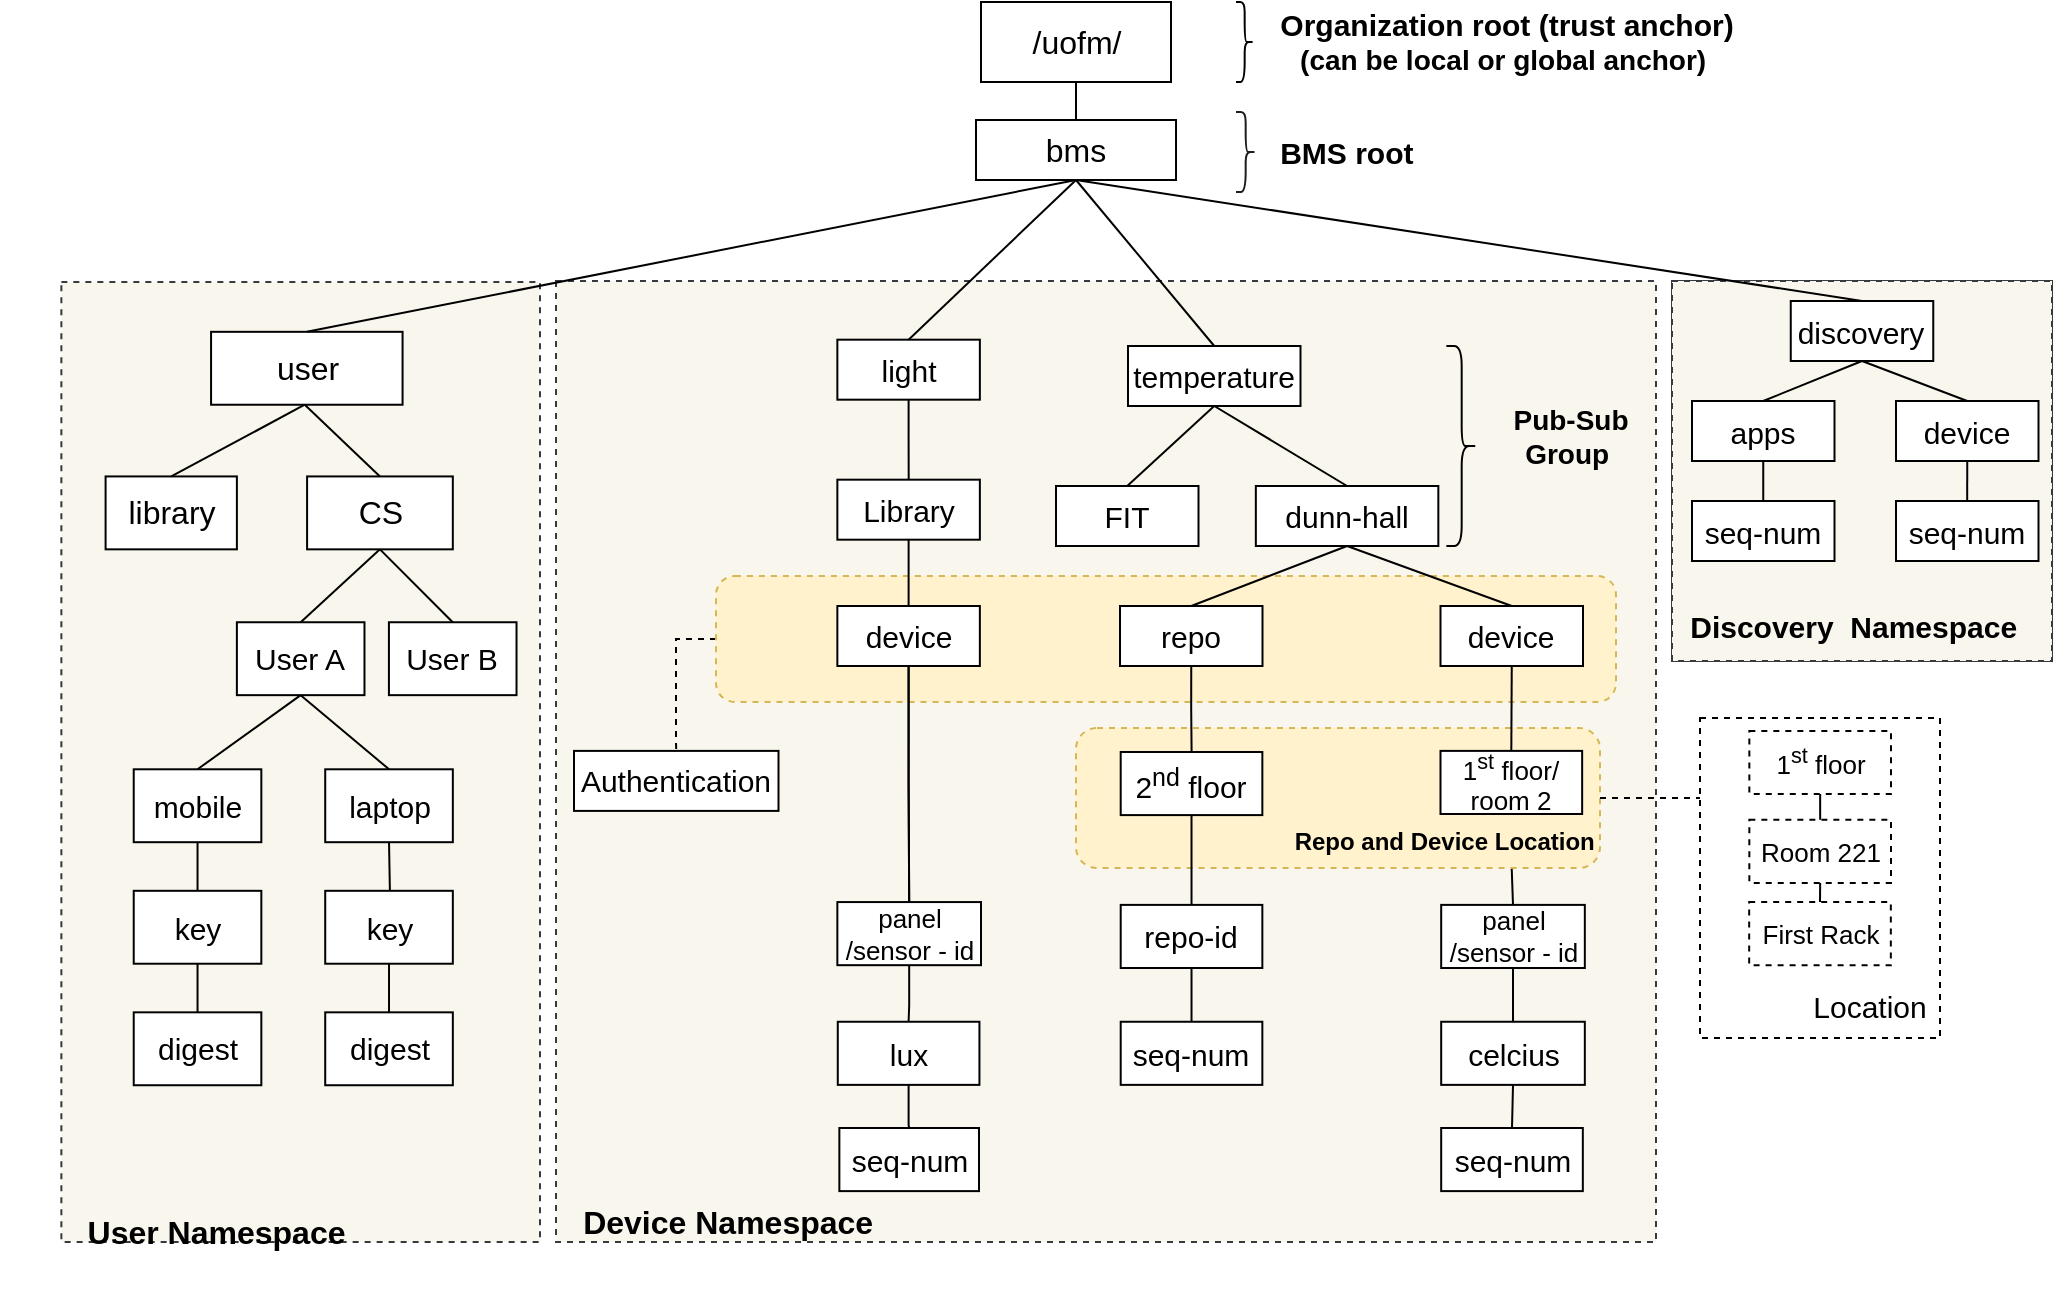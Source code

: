 <mxfile version="12.8.8" type="github">
  <diagram id="Jz34AsoVb9xMabwrAQ7U" name="Page-1">
    <mxGraphModel dx="1113" dy="631" grid="1" gridSize="10" guides="1" tooltips="1" connect="1" arrows="1" fold="1" page="1" pageScale="1" pageWidth="850" pageHeight="1100" math="0" shadow="0">
      <root>
        <mxCell id="0" />
        <mxCell id="1" parent="0" />
        <mxCell id="KLRAchx4_iJwyPS_-QJn-16" value="&lt;font style=&quot;font-size: 16px&quot;&gt;&lt;b&gt;&lt;br&gt;&lt;br&gt;&lt;br&gt;&lt;br&gt;&lt;br&gt;&lt;br&gt;&lt;br&gt;&lt;br&gt;&lt;br&gt;&lt;br&gt;&lt;br&gt;&lt;br&gt;&lt;br&gt;&lt;br&gt;&lt;br&gt;&lt;br&gt;&lt;br&gt;&lt;br&gt;&lt;br&gt;&lt;br&gt;&lt;br&gt;&lt;br&gt;&lt;br&gt;&lt;br&gt;&lt;font style=&quot;font-size: 16px&quot;&gt;&lt;br&gt;&amp;nbsp; Device Namespace&amp;nbsp; &amp;nbsp; &amp;nbsp; &amp;nbsp; &amp;nbsp; &amp;nbsp; &amp;nbsp; &amp;nbsp; &amp;nbsp; &amp;nbsp; &amp;nbsp; &amp;nbsp; &amp;nbsp; &amp;nbsp; &amp;nbsp; &amp;nbsp; &amp;nbsp; &amp;nbsp; &amp;nbsp; &amp;nbsp; &amp;nbsp; &amp;nbsp; &amp;nbsp; &amp;nbsp; &amp;nbsp; &amp;nbsp; &amp;nbsp; &amp;nbsp; &amp;nbsp; &amp;nbsp; &amp;nbsp; &amp;nbsp; &amp;nbsp; &amp;nbsp; &amp;nbsp; &amp;nbsp; &amp;nbsp; &amp;nbsp; &amp;nbsp; &amp;nbsp; &amp;nbsp; &amp;nbsp; &amp;nbsp; &amp;nbsp; &amp;nbsp;&lt;/font&gt;&lt;/b&gt;&lt;/font&gt;" style="rounded=0;whiteSpace=wrap;html=1;dashed=1;fillColor=#f9f7ed;strokeColor=#36393d;strokeWidth=1;" parent="1" vertex="1">
          <mxGeometry x="680" y="309.5" width="550" height="480.5" as="geometry" />
        </mxCell>
        <mxCell id="IwlkfNBn_TUB8UyTn2Xs-112" style="edgeStyle=orthogonalEdgeStyle;rounded=0;orthogonalLoop=1;jettySize=auto;html=1;exitX=0;exitY=0.5;exitDx=0;exitDy=0;entryX=0.5;entryY=0;entryDx=0;entryDy=0;dashed=1;endArrow=none;endFill=0;fontColor=none;" edge="1" parent="1" source="IwlkfNBn_TUB8UyTn2Xs-107" target="IwlkfNBn_TUB8UyTn2Xs-110">
          <mxGeometry relative="1" as="geometry" />
        </mxCell>
        <mxCell id="IwlkfNBn_TUB8UyTn2Xs-107" value="" style="rounded=1;whiteSpace=wrap;html=1;dashed=1;strokeWidth=1;fillColor=#fff2cc;strokeColor=#d6b656;" vertex="1" parent="1">
          <mxGeometry x="760" y="457" width="450" height="63" as="geometry" />
        </mxCell>
        <mxCell id="IwlkfNBn_TUB8UyTn2Xs-53" style="edgeStyle=orthogonalEdgeStyle;rounded=0;orthogonalLoop=1;jettySize=auto;html=1;exitX=0.5;exitY=1;exitDx=0;exitDy=0;entryX=0.5;entryY=0;entryDx=0;entryDy=0;endArrow=none;endFill=0;" edge="1" parent="1" source="IwlkfNBn_TUB8UyTn2Xs-26" target="IwlkfNBn_TUB8UyTn2Xs-47">
          <mxGeometry relative="1" as="geometry" />
        </mxCell>
        <mxCell id="IwlkfNBn_TUB8UyTn2Xs-84" style="edgeStyle=orthogonalEdgeStyle;rounded=0;orthogonalLoop=1;jettySize=auto;html=1;exitX=0.5;exitY=1;exitDx=0;exitDy=0;endArrow=none;endFill=0;fontColor=none;" edge="1" parent="1" source="IwlkfNBn_TUB8UyTn2Xs-76" target="IwlkfNBn_TUB8UyTn2Xs-77">
          <mxGeometry relative="1" as="geometry" />
        </mxCell>
        <mxCell id="IwlkfNBn_TUB8UyTn2Xs-81" style="edgeStyle=orthogonalEdgeStyle;rounded=0;orthogonalLoop=1;jettySize=auto;html=1;exitX=0.5;exitY=1;exitDx=0;exitDy=0;entryX=0.5;entryY=0;entryDx=0;entryDy=0;endArrow=none;endFill=0;fontColor=none;" edge="1" parent="1" source="IwlkfNBn_TUB8UyTn2Xs-76" target="IwlkfNBn_TUB8UyTn2Xs-77">
          <mxGeometry relative="1" as="geometry" />
        </mxCell>
        <mxCell id="IwlkfNBn_TUB8UyTn2Xs-57" value="&lt;br&gt;&lt;br&gt;&amp;nbsp; &amp;nbsp; &amp;nbsp; &amp;nbsp; &amp;nbsp; &amp;nbsp; &amp;nbsp; &amp;nbsp; &amp;nbsp; &amp;nbsp; &amp;nbsp; &amp;nbsp; &amp;nbsp; &amp;nbsp; &amp;nbsp; &amp;nbsp; &amp;nbsp; &amp;nbsp; &amp;nbsp; &amp;nbsp; &amp;nbsp; &amp;nbsp; &amp;nbsp; &amp;nbsp; &amp;nbsp; &amp;nbsp; &amp;nbsp; &amp;nbsp; &amp;nbsp; &amp;nbsp; &amp;nbsp; &amp;nbsp; &amp;nbsp; &amp;nbsp; &amp;nbsp; &amp;nbsp; &amp;nbsp; &amp;nbsp; &amp;nbsp; &lt;b&gt;&amp;nbsp; &amp;nbsp; &amp;nbsp; &amp;nbsp; &amp;nbsp; &amp;nbsp; &amp;nbsp; &amp;nbsp; &amp;nbsp; &amp;nbsp; &amp;nbsp; &amp;nbsp; &amp;nbsp; &amp;nbsp; &amp;nbsp; &amp;nbsp; Repo and Device Location&lt;/b&gt;" style="rounded=1;whiteSpace=wrap;html=1;fillColor=#fff2cc;strokeColor=#d6b656;dashed=1;comic=0;glass=0;shadow=0;" vertex="1" parent="1">
          <mxGeometry x="940" y="533" width="262" height="70" as="geometry" />
        </mxCell>
        <mxCell id="IwlkfNBn_TUB8UyTn2Xs-66" style="edgeStyle=orthogonalEdgeStyle;rounded=0;orthogonalLoop=1;jettySize=auto;html=1;exitX=1;exitY=0.5;exitDx=0;exitDy=0;entryX=0;entryY=0.25;entryDx=0;entryDy=0;endArrow=none;endFill=0;fontColor=none;dashed=1;" edge="1" parent="1" source="IwlkfNBn_TUB8UyTn2Xs-57" target="IwlkfNBn_TUB8UyTn2Xs-65">
          <mxGeometry relative="1" as="geometry" />
        </mxCell>
        <mxCell id="IwlkfNBn_TUB8UyTn2Xs-1" value="" style="group;rounded=1;" vertex="1" connectable="0" parent="1">
          <mxGeometry x="402" y="360" width="270" height="430" as="geometry" />
        </mxCell>
        <mxCell id="IwlkfNBn_TUB8UyTn2Xs-2" value="" style="group" vertex="1" connectable="0" parent="IwlkfNBn_TUB8UyTn2Xs-1">
          <mxGeometry x="30.682" y="-50" width="239.318" height="480" as="geometry" />
        </mxCell>
        <mxCell id="IwlkfNBn_TUB8UyTn2Xs-3" value="&lt;b&gt;&lt;br&gt;&lt;br&gt;&lt;br&gt;&lt;br&gt;&lt;br&gt;&lt;br&gt;&lt;br&gt;&lt;br&gt;&lt;br&gt;&lt;br&gt;&lt;br&gt;&lt;br&gt;&lt;br&gt;&lt;br&gt;&lt;br&gt;&lt;br&gt;&lt;br&gt;&lt;br&gt;&lt;br&gt;&lt;br&gt;&lt;br&gt;&lt;br&gt;&lt;br&gt;&lt;br&gt;&lt;br&gt;&lt;br&gt;&lt;br&gt;&lt;br&gt;&lt;br&gt;&lt;br&gt;&lt;br&gt;&lt;br&gt;&lt;br&gt;&lt;br&gt;&lt;font style=&quot;font-size: 16px&quot;&gt;&lt;font style=&quot;font-size: 16px&quot;&gt;&amp;nbsp; User Namespace&amp;nbsp; &lt;/font&gt;&lt;font style=&quot;font-size: 16px&quot;&gt;&amp;nbsp; &amp;nbsp; &amp;nbsp; &amp;nbsp; &amp;nbsp; &amp;nbsp; &amp;nbsp; &amp;nbsp; &amp;nbsp; &amp;nbsp; &amp;nbsp; &amp;nbsp; &amp;nbsp; &amp;nbsp; &amp;nbsp; &amp;nbsp; &lt;/font&gt;&lt;/font&gt;&lt;font style=&quot;font-size: 15px&quot;&gt;&amp;nbsp; &amp;nbsp; &amp;nbsp; &amp;nbsp;&lt;/font&gt;&lt;/b&gt;" style="rounded=0;whiteSpace=wrap;html=1;dashed=1;fillColor=#f9f7ed;strokeColor=#36393d;" vertex="1" parent="IwlkfNBn_TUB8UyTn2Xs-2">
          <mxGeometry width="239.318" height="480.0" as="geometry" />
        </mxCell>
        <mxCell id="IwlkfNBn_TUB8UyTn2Xs-4" value="&lt;font style=&quot;font-size: 16px&quot;&gt;CS&lt;/font&gt;" style="rounded=0;whiteSpace=wrap;html=1;" vertex="1" parent="IwlkfNBn_TUB8UyTn2Xs-2">
          <mxGeometry x="122.87" y="97.215" width="72.859" height="36.456" as="geometry" />
        </mxCell>
        <mxCell id="IwlkfNBn_TUB8UyTn2Xs-5" value="&lt;font style=&quot;font-size: 15px&quot;&gt;User A&lt;/font&gt;" style="rounded=0;whiteSpace=wrap;html=1;" vertex="1" parent="IwlkfNBn_TUB8UyTn2Xs-2">
          <mxGeometry x="87.76" y="170.127" width="63.798" height="36.456" as="geometry" />
        </mxCell>
        <mxCell id="IwlkfNBn_TUB8UyTn2Xs-6" value="&lt;font style=&quot;font-size: 15px&quot;&gt;User B&lt;/font&gt;" style="rounded=0;whiteSpace=wrap;html=1;" vertex="1" parent="IwlkfNBn_TUB8UyTn2Xs-2">
          <mxGeometry x="163.78" y="170.127" width="63.798" height="36.456" as="geometry" />
        </mxCell>
        <mxCell id="IwlkfNBn_TUB8UyTn2Xs-7" value="&lt;font style=&quot;font-size: 15px&quot;&gt;laptop&lt;/font&gt;" style="rounded=0;whiteSpace=wrap;html=1;" vertex="1" parent="IwlkfNBn_TUB8UyTn2Xs-2">
          <mxGeometry x="131.932" y="243.646" width="63.798" height="36.456" as="geometry" />
        </mxCell>
        <mxCell id="IwlkfNBn_TUB8UyTn2Xs-8" value="&lt;font style=&quot;font-size: 15px&quot;&gt;mobile&lt;/font&gt;" style="rounded=0;whiteSpace=wrap;html=1;" vertex="1" parent="IwlkfNBn_TUB8UyTn2Xs-2">
          <mxGeometry x="36.184" y="243.646" width="63.798" height="36.456" as="geometry" />
        </mxCell>
        <mxCell id="IwlkfNBn_TUB8UyTn2Xs-9" value="&lt;font style=&quot;font-size: 15px&quot;&gt;key&lt;/font&gt;" style="rounded=0;whiteSpace=wrap;html=1;" vertex="1" parent="IwlkfNBn_TUB8UyTn2Xs-2">
          <mxGeometry x="36.184" y="304.405" width="63.798" height="36.456" as="geometry" />
        </mxCell>
        <mxCell id="IwlkfNBn_TUB8UyTn2Xs-10" value="&lt;font style=&quot;font-size: 15px&quot;&gt;digest&lt;/font&gt;" style="rounded=0;whiteSpace=wrap;html=1;" vertex="1" parent="IwlkfNBn_TUB8UyTn2Xs-2">
          <mxGeometry x="36.184" y="365.165" width="63.798" height="36.456" as="geometry" />
        </mxCell>
        <mxCell id="IwlkfNBn_TUB8UyTn2Xs-11" style="edgeStyle=orthogonalEdgeStyle;rounded=0;orthogonalLoop=1;jettySize=auto;html=1;exitX=0.5;exitY=1;exitDx=0;exitDy=0;entryX=0.5;entryY=0;entryDx=0;entryDy=0;startArrow=none;startFill=0;endArrow=none;endFill=0;" edge="1" parent="IwlkfNBn_TUB8UyTn2Xs-2" source="IwlkfNBn_TUB8UyTn2Xs-8" target="IwlkfNBn_TUB8UyTn2Xs-9">
          <mxGeometry relative="1" as="geometry" />
        </mxCell>
        <mxCell id="IwlkfNBn_TUB8UyTn2Xs-12" value="" style="endArrow=none;html=1;exitX=0.5;exitY=0;exitDx=0;exitDy=0;entryX=0.5;entryY=1;entryDx=0;entryDy=0;" edge="1" parent="IwlkfNBn_TUB8UyTn2Xs-2" source="IwlkfNBn_TUB8UyTn2Xs-5" target="IwlkfNBn_TUB8UyTn2Xs-4">
          <mxGeometry width="50" height="50" relative="1" as="geometry">
            <mxPoint x="50.114" y="158.582" as="sourcePoint" />
            <mxPoint x="154.432" y="123.342" as="targetPoint" />
          </mxGeometry>
        </mxCell>
        <mxCell id="IwlkfNBn_TUB8UyTn2Xs-13" value="" style="endArrow=none;html=1;exitX=0.5;exitY=0;exitDx=0;exitDy=0;entryX=0.5;entryY=1;entryDx=0;entryDy=0;" edge="1" parent="IwlkfNBn_TUB8UyTn2Xs-2" source="IwlkfNBn_TUB8UyTn2Xs-6" target="IwlkfNBn_TUB8UyTn2Xs-4">
          <mxGeometry width="50" height="50" relative="1" as="geometry">
            <mxPoint x="275.114" y="280.101" as="sourcePoint" />
            <mxPoint x="159.545" y="122.127" as="targetPoint" />
          </mxGeometry>
        </mxCell>
        <mxCell id="IwlkfNBn_TUB8UyTn2Xs-14" value="" style="endArrow=none;html=1;entryX=0.5;entryY=1;entryDx=0;entryDy=0;exitX=0.5;exitY=0;exitDx=0;exitDy=0;" edge="1" parent="IwlkfNBn_TUB8UyTn2Xs-2" source="IwlkfNBn_TUB8UyTn2Xs-7" target="IwlkfNBn_TUB8UyTn2Xs-5">
          <mxGeometry width="50" height="50" relative="1" as="geometry">
            <mxPoint x="275.114" y="280.101" as="sourcePoint" />
            <mxPoint x="161.239" y="194.819" as="targetPoint" />
          </mxGeometry>
        </mxCell>
        <mxCell id="IwlkfNBn_TUB8UyTn2Xs-15" style="edgeStyle=orthogonalEdgeStyle;rounded=0;orthogonalLoop=1;jettySize=auto;html=1;exitX=0.5;exitY=1;exitDx=0;exitDy=0;entryX=0.5;entryY=0;entryDx=0;entryDy=0;startArrow=none;startFill=0;endArrow=none;endFill=0;" edge="1" parent="IwlkfNBn_TUB8UyTn2Xs-2" source="IwlkfNBn_TUB8UyTn2Xs-9" target="IwlkfNBn_TUB8UyTn2Xs-10">
          <mxGeometry relative="1" as="geometry" />
        </mxCell>
        <mxCell id="IwlkfNBn_TUB8UyTn2Xs-16" value="" style="endArrow=none;html=1;entryX=0.5;entryY=1;entryDx=0;entryDy=0;exitX=0.5;exitY=0;exitDx=0;exitDy=0;" edge="1" parent="IwlkfNBn_TUB8UyTn2Xs-2" source="IwlkfNBn_TUB8UyTn2Xs-8" target="IwlkfNBn_TUB8UyTn2Xs-5">
          <mxGeometry width="50" height="50" relative="1" as="geometry">
            <mxPoint x="275.114" y="280.101" as="sourcePoint" />
            <mxPoint x="326.25" y="219.342" as="targetPoint" />
          </mxGeometry>
        </mxCell>
        <mxCell id="IwlkfNBn_TUB8UyTn2Xs-17" value="&lt;span style=&quot;font-size: 16px&quot;&gt;user&lt;/span&gt;" style="rounded=0;whiteSpace=wrap;html=1;" vertex="1" parent="IwlkfNBn_TUB8UyTn2Xs-2">
          <mxGeometry x="74.853" y="24.911" width="95.748" height="36.456" as="geometry" />
        </mxCell>
        <mxCell id="IwlkfNBn_TUB8UyTn2Xs-18" value="&lt;span style=&quot;font-size: 16px&quot;&gt;library&lt;/span&gt;" style="rounded=0;whiteSpace=wrap;html=1;" vertex="1" parent="IwlkfNBn_TUB8UyTn2Xs-2">
          <mxGeometry x="22.111" y="97.215" width="65.649" height="36.456" as="geometry" />
        </mxCell>
        <mxCell id="IwlkfNBn_TUB8UyTn2Xs-19" value="&lt;font style=&quot;font-size: 15px&quot;&gt;key&lt;/font&gt;" style="rounded=0;whiteSpace=wrap;html=1;" vertex="1" parent="IwlkfNBn_TUB8UyTn2Xs-2">
          <mxGeometry x="131.932" y="304.405" width="63.798" height="36.456" as="geometry" />
        </mxCell>
        <mxCell id="IwlkfNBn_TUB8UyTn2Xs-20" value="&lt;font style=&quot;font-size: 15px&quot;&gt;digest&lt;/font&gt;" style="rounded=0;whiteSpace=wrap;html=1;" vertex="1" parent="IwlkfNBn_TUB8UyTn2Xs-2">
          <mxGeometry x="131.932" y="365.165" width="63.798" height="36.456" as="geometry" />
        </mxCell>
        <mxCell id="IwlkfNBn_TUB8UyTn2Xs-21" style="edgeStyle=orthogonalEdgeStyle;rounded=0;orthogonalLoop=1;jettySize=auto;html=1;exitX=0.5;exitY=1;exitDx=0;exitDy=0;entryX=0.5;entryY=0;entryDx=0;entryDy=0;endArrow=none;endFill=0;" edge="1" parent="IwlkfNBn_TUB8UyTn2Xs-2" source="IwlkfNBn_TUB8UyTn2Xs-19" target="IwlkfNBn_TUB8UyTn2Xs-20">
          <mxGeometry relative="1" as="geometry" />
        </mxCell>
        <mxCell id="IwlkfNBn_TUB8UyTn2Xs-22" style="edgeStyle=orthogonalEdgeStyle;rounded=0;orthogonalLoop=1;jettySize=auto;html=1;exitX=0.5;exitY=1;exitDx=0;exitDy=0;startArrow=none;startFill=0;endArrow=none;endFill=0;" edge="1" parent="IwlkfNBn_TUB8UyTn2Xs-2" source="IwlkfNBn_TUB8UyTn2Xs-7">
          <mxGeometry relative="1" as="geometry">
            <mxPoint x="127.012" y="292.253" as="sourcePoint" />
            <mxPoint x="164.27" y="304.405" as="targetPoint" />
          </mxGeometry>
        </mxCell>
        <mxCell id="IwlkfNBn_TUB8UyTn2Xs-23" value="" style="endArrow=none;html=1;exitX=0.5;exitY=0;exitDx=0;exitDy=0;" edge="1" parent="IwlkfNBn_TUB8UyTn2Xs-2" source="IwlkfNBn_TUB8UyTn2Xs-18">
          <mxGeometry width="50" height="50" relative="1" as="geometry">
            <mxPoint x="70.568" y="122.127" as="sourcePoint" />
            <mxPoint x="121.705" y="61.367" as="targetPoint" />
          </mxGeometry>
        </mxCell>
        <mxCell id="IwlkfNBn_TUB8UyTn2Xs-24" value="" style="endArrow=none;html=1;entryX=0.5;entryY=0;entryDx=0;entryDy=0;" edge="1" parent="IwlkfNBn_TUB8UyTn2Xs-2" target="IwlkfNBn_TUB8UyTn2Xs-4">
          <mxGeometry width="50" height="50" relative="1" as="geometry">
            <mxPoint x="121.705" y="61.367" as="sourcePoint" />
            <mxPoint x="131.932" y="73.519" as="targetPoint" />
          </mxGeometry>
        </mxCell>
        <mxCell id="KLRAchx4_iJwyPS_-QJn-1" value="&lt;font style=&quot;font-size: 16px&quot;&gt;/uofm/&lt;/font&gt;" style="rounded=0;whiteSpace=wrap;html=1;" parent="1" vertex="1">
          <mxGeometry x="892.5" y="170" width="95" height="40" as="geometry" />
        </mxCell>
        <mxCell id="KLRAchx4_iJwyPS_-QJn-18" value="&lt;font style=&quot;font-size: 16px&quot;&gt;bms&lt;/font&gt;" style="rounded=0;whiteSpace=wrap;html=1;" parent="1" vertex="1">
          <mxGeometry x="890" y="229" width="100.01" height="30" as="geometry" />
        </mxCell>
        <mxCell id="uLXW7cTtwZ400Y44Yqbc-35" style="edgeStyle=orthogonalEdgeStyle;rounded=0;orthogonalLoop=1;jettySize=auto;html=1;exitX=0.5;exitY=1;exitDx=0;exitDy=0;entryX=0.5;entryY=0;entryDx=0;entryDy=0;startArrow=none;startFill=0;endArrow=none;endFill=0;" parent="1" source="KLRAchx4_iJwyPS_-QJn-1" target="KLRAchx4_iJwyPS_-QJn-18" edge="1">
          <mxGeometry relative="1" as="geometry" />
        </mxCell>
        <mxCell id="uLXW7cTtwZ400Y44Yqbc-44" value="" style="shape=curlyBracket;whiteSpace=wrap;html=1;rounded=1;fillColor=#ffffff;rotation=-180;strokeColor=#000000;fontStyle=1;strokeWidth=1;gradientColor=#b3b3b3;perimeterSpacing=0;" parent="1" vertex="1">
          <mxGeometry x="1020" y="170" width="8.67" height="40" as="geometry" />
        </mxCell>
        <mxCell id="uLXW7cTtwZ400Y44Yqbc-46" value="" style="shape=curlyBracket;whiteSpace=wrap;html=1;rounded=1;fillColor=#f5f5f5;rotation=-180;strokeColor=#1C1C1C;strokeWidth=1;gradientColor=#b3b3b3;" parent="1" vertex="1">
          <mxGeometry x="1020" y="225" width="9.67" height="40" as="geometry" />
        </mxCell>
        <mxCell id="uLXW7cTtwZ400Y44Yqbc-47" value="&lt;span style=&quot;font-size: 15px&quot;&gt;Organization root (trust anchor)&lt;/span&gt;&lt;br&gt;&lt;font style=&quot;font-size: 14px&quot;&gt;(can be local or global anchor)&amp;nbsp;&lt;/font&gt;" style="text;html=1;align=center;verticalAlign=middle;resizable=0;points=[];autosize=1;fontStyle=1" parent="1" vertex="1">
          <mxGeometry x="1035" y="170" width="240" height="40" as="geometry" />
        </mxCell>
        <mxCell id="uLXW7cTtwZ400Y44Yqbc-48" value="&lt;font style=&quot;font-size: 15px&quot;&gt;BMS root&amp;nbsp;&lt;/font&gt;" style="text;html=1;align=center;verticalAlign=middle;resizable=0;points=[];autosize=1;fontStyle=1" parent="1" vertex="1">
          <mxGeometry x="1032.25" y="235" width="90" height="20" as="geometry" />
        </mxCell>
        <mxCell id="IwlkfNBn_TUB8UyTn2Xs-25" value="&lt;font style=&quot;font-size: 15px&quot;&gt;&lt;span&gt;2&lt;sup&gt;nd&lt;/sup&gt; floor&lt;/span&gt;&lt;/font&gt;" style="rounded=0;whiteSpace=wrap;html=1;" vertex="1" parent="1">
          <mxGeometry x="962.35" y="544.995" width="70.824" height="31.556" as="geometry" />
        </mxCell>
        <mxCell id="KLRAchx4_iJwyPS_-QJn-20" value="&lt;font style=&quot;font-size: 15px&quot;&gt;temperature&lt;/font&gt;" style="rounded=0;whiteSpace=wrap;html=1;" parent="1" vertex="1">
          <mxGeometry x="966" y="342" width="86.25" height="30" as="geometry" />
        </mxCell>
        <mxCell id="IwlkfNBn_TUB8UyTn2Xs-82" style="edgeStyle=orthogonalEdgeStyle;rounded=0;orthogonalLoop=1;jettySize=auto;html=1;exitX=0.5;exitY=1;exitDx=0;exitDy=0;endArrow=none;endFill=0;fontColor=none;" edge="1" parent="1" source="uLXW7cTtwZ400Y44Yqbc-2" target="IwlkfNBn_TUB8UyTn2Xs-75">
          <mxGeometry relative="1" as="geometry" />
        </mxCell>
        <mxCell id="uLXW7cTtwZ400Y44Yqbc-2" value="&lt;font style=&quot;font-size: 15px&quot;&gt;light&lt;/font&gt;" style="rounded=0;whiteSpace=wrap;html=1;" parent="1" vertex="1">
          <mxGeometry x="820.68" y="338.84" width="71.25" height="30" as="geometry" />
        </mxCell>
        <mxCell id="uLXW7cTtwZ400Y44Yqbc-4" value="&lt;span style=&quot;font-size: 15px&quot;&gt;FIT&lt;/span&gt;" style="rounded=0;whiteSpace=wrap;html=1;" parent="1" vertex="1">
          <mxGeometry x="930" y="412" width="71.25" height="30" as="geometry" />
        </mxCell>
        <mxCell id="uLXW7cTtwZ400Y44Yqbc-5" value="&lt;font style=&quot;font-size: 15px&quot;&gt;repo&lt;/font&gt;" style="rounded=0;whiteSpace=wrap;html=1;" parent="1" vertex="1">
          <mxGeometry x="962" y="472" width="71.25" height="30" as="geometry" />
        </mxCell>
        <mxCell id="uLXW7cTtwZ400Y44Yqbc-6" value="&lt;font style=&quot;font-size: 15px&quot;&gt;dunn-hall&lt;/font&gt;" style="rounded=0;whiteSpace=wrap;html=1;" parent="1" vertex="1">
          <mxGeometry x="1029.92" y="412" width="91.25" height="30" as="geometry" />
        </mxCell>
        <mxCell id="uLXW7cTtwZ400Y44Yqbc-17" value="" style="endArrow=none;html=1;entryX=0.5;entryY=0;entryDx=0;entryDy=0;exitX=0.5;exitY=1;exitDx=0;exitDy=0;endFill=0;" parent="1" source="uLXW7cTtwZ400Y44Yqbc-6" target="uLXW7cTtwZ400Y44Yqbc-5" edge="1">
          <mxGeometry width="50" height="50" relative="1" as="geometry">
            <mxPoint x="936" y="452" as="sourcePoint" />
            <mxPoint x="986" y="402" as="targetPoint" />
          </mxGeometry>
        </mxCell>
        <mxCell id="uLXW7cTtwZ400Y44Yqbc-20" value="&lt;font style=&quot;font-size: 15px&quot;&gt;device&lt;/font&gt;" style="rounded=0;whiteSpace=wrap;html=1;" parent="1" vertex="1">
          <mxGeometry x="1122.25" y="472" width="71.25" height="30" as="geometry" />
        </mxCell>
        <mxCell id="uLXW7cTtwZ400Y44Yqbc-24" value="" style="endArrow=none;html=1;entryX=0.5;entryY=0;entryDx=0;entryDy=0;exitX=0.5;exitY=1;exitDx=0;exitDy=0;endFill=0;" parent="1" source="uLXW7cTtwZ400Y44Yqbc-6" target="uLXW7cTtwZ400Y44Yqbc-20" edge="1">
          <mxGeometry width="50" height="50" relative="1" as="geometry">
            <mxPoint x="1032.562" y="452" as="sourcePoint" />
            <mxPoint x="950.375" y="512" as="targetPoint" />
          </mxGeometry>
        </mxCell>
        <mxCell id="uLXW7cTtwZ400Y44Yqbc-28" value="" style="endArrow=none;html=1;exitX=0.5;exitY=0;exitDx=0;exitDy=0;entryX=0.5;entryY=1;entryDx=0;entryDy=0;" parent="1" source="IwlkfNBn_TUB8UyTn2Xs-26" target="uLXW7cTtwZ400Y44Yqbc-20" edge="1">
          <mxGeometry width="50" height="50" relative="1" as="geometry">
            <mxPoint x="1145.375" y="577" as="sourcePoint" />
            <mxPoint x="1151" y="502" as="targetPoint" />
          </mxGeometry>
        </mxCell>
        <mxCell id="uLXW7cTtwZ400Y44Yqbc-60" value="" style="shape=curlyBracket;whiteSpace=wrap;html=1;rounded=1;fillColor=#d5e8d4;rotation=-180;strokeColor=#000000;strokeWidth=1;fontStyle=1" parent="1" vertex="1">
          <mxGeometry x="1125.17" y="342" width="15.34" height="100" as="geometry" />
        </mxCell>
        <mxCell id="uLXW7cTtwZ400Y44Yqbc-65" value="&lt;font style=&quot;font-size: 14px&quot;&gt;Pub-Sub &lt;br&gt;Group&amp;nbsp;&lt;/font&gt;" style="text;html=1;align=center;verticalAlign=middle;resizable=0;points=[];autosize=1;fontStyle=1" parent="1" vertex="1">
          <mxGeometry x="1151.5" y="367" width="70" height="40" as="geometry" />
        </mxCell>
        <mxCell id="IwlkfNBn_TUB8UyTn2Xs-26" value="&lt;font style=&quot;font-size: 13px&quot;&gt;1&lt;sup&gt;st&lt;/sup&gt; floor/&lt;br&gt;room 2&lt;/font&gt;" style="rounded=0;whiteSpace=wrap;html=1;" vertex="1" parent="1">
          <mxGeometry x="1122.25" y="544.445" width="70.824" height="31.556" as="geometry" />
        </mxCell>
        <mxCell id="IwlkfNBn_TUB8UyTn2Xs-27" value="" style="group" vertex="1" connectable="0" parent="1">
          <mxGeometry x="1238" y="309.5" width="190" height="190" as="geometry" />
        </mxCell>
        <mxCell id="IwlkfNBn_TUB8UyTn2Xs-28" value="x" style="group;fillColor=#cce5ff;strokeColor=#36393d;" vertex="1" connectable="0" parent="IwlkfNBn_TUB8UyTn2Xs-27">
          <mxGeometry width="190" height="190" as="geometry" />
        </mxCell>
        <mxCell id="IwlkfNBn_TUB8UyTn2Xs-29" value="&lt;h3 style=&quot;text-align: left&quot;&gt;&lt;font&gt;&lt;br&gt;&lt;/font&gt;&lt;/h3&gt;&lt;h3&gt;&lt;font&gt;&lt;br&gt;&lt;/font&gt;&lt;/h3&gt;&lt;h3&gt;&lt;font&gt;&lt;br&gt;&lt;/font&gt;&lt;/h3&gt;&lt;h3&gt;&lt;span style=&quot;font-size: 12px&quot;&gt;&lt;br&gt;&lt;/span&gt;&lt;/h3&gt;&lt;h3&gt;&lt;span style=&quot;font-size: 12px&quot;&gt;&lt;br&gt;&lt;/span&gt;&lt;/h3&gt;&lt;h3 style=&quot;font-size: 15px&quot;&gt;&lt;font style=&quot;font-size: 15px&quot;&gt;&lt;br&gt;&amp;nbsp;Discovery&lt;/font&gt;&amp;nbsp; Namespace&amp;nbsp; &amp;nbsp; &amp;nbsp; &amp;nbsp; &amp;nbsp; &amp;nbsp; &amp;nbsp; &amp;nbsp; &amp;nbsp; &amp;nbsp; &amp;nbsp; &amp;nbsp; &amp;nbsp; &amp;nbsp; &amp;nbsp;&amp;nbsp;&lt;br&gt;&lt;/h3&gt;" style="whiteSpace=wrap;html=1;aspect=fixed;dashed=1;fillColor=#f9f7ed;strokeColor=#36393d;" vertex="1" parent="IwlkfNBn_TUB8UyTn2Xs-27">
          <mxGeometry width="190" height="190" as="geometry" />
        </mxCell>
        <mxCell id="IwlkfNBn_TUB8UyTn2Xs-30" value="" style="group" vertex="1" connectable="0" parent="IwlkfNBn_TUB8UyTn2Xs-27">
          <mxGeometry x="10" y="10" width="173.25" height="130" as="geometry" />
        </mxCell>
        <mxCell id="IwlkfNBn_TUB8UyTn2Xs-31" value="&lt;font style=&quot;font-size: 15px&quot;&gt;discovery&lt;/font&gt;" style="rounded=0;whiteSpace=wrap;html=1;" vertex="1" parent="IwlkfNBn_TUB8UyTn2Xs-30">
          <mxGeometry x="49.38" width="71.25" height="30" as="geometry" />
        </mxCell>
        <mxCell id="IwlkfNBn_TUB8UyTn2Xs-32" value="&lt;font style=&quot;font-size: 15px&quot;&gt;apps&lt;/font&gt;" style="rounded=0;whiteSpace=wrap;html=1;" vertex="1" parent="IwlkfNBn_TUB8UyTn2Xs-30">
          <mxGeometry y="50" width="71.25" height="30" as="geometry" />
        </mxCell>
        <mxCell id="IwlkfNBn_TUB8UyTn2Xs-33" value="&lt;font style=&quot;font-size: 15px&quot;&gt;device&lt;/font&gt;" style="rounded=0;whiteSpace=wrap;html=1;" vertex="1" parent="IwlkfNBn_TUB8UyTn2Xs-30">
          <mxGeometry x="102" y="50" width="71.25" height="30" as="geometry" />
        </mxCell>
        <mxCell id="IwlkfNBn_TUB8UyTn2Xs-34" value="&lt;font style=&quot;font-size: 15px&quot;&gt;seq-num&lt;/font&gt;" style="rounded=0;whiteSpace=wrap;html=1;" vertex="1" parent="IwlkfNBn_TUB8UyTn2Xs-30">
          <mxGeometry y="100" width="71.25" height="30" as="geometry" />
        </mxCell>
        <mxCell id="IwlkfNBn_TUB8UyTn2Xs-35" style="edgeStyle=orthogonalEdgeStyle;rounded=0;orthogonalLoop=1;jettySize=auto;html=1;exitX=0.5;exitY=1;exitDx=0;exitDy=0;entryX=0.5;entryY=0;entryDx=0;entryDy=0;endArrow=none;endFill=0;" edge="1" parent="IwlkfNBn_TUB8UyTn2Xs-30" source="IwlkfNBn_TUB8UyTn2Xs-32" target="IwlkfNBn_TUB8UyTn2Xs-34">
          <mxGeometry relative="1" as="geometry" />
        </mxCell>
        <mxCell id="IwlkfNBn_TUB8UyTn2Xs-36" value="&lt;font style=&quot;font-size: 15px&quot;&gt;seq-num&lt;/font&gt;" style="rounded=0;whiteSpace=wrap;html=1;" vertex="1" parent="IwlkfNBn_TUB8UyTn2Xs-30">
          <mxGeometry x="102" y="100" width="71.25" height="30" as="geometry" />
        </mxCell>
        <mxCell id="IwlkfNBn_TUB8UyTn2Xs-37" style="edgeStyle=orthogonalEdgeStyle;rounded=0;orthogonalLoop=1;jettySize=auto;html=1;exitX=0.5;exitY=1;exitDx=0;exitDy=0;endArrow=none;endFill=0;" edge="1" parent="IwlkfNBn_TUB8UyTn2Xs-30" source="IwlkfNBn_TUB8UyTn2Xs-33" target="IwlkfNBn_TUB8UyTn2Xs-36">
          <mxGeometry relative="1" as="geometry" />
        </mxCell>
        <mxCell id="IwlkfNBn_TUB8UyTn2Xs-38" value="" style="endArrow=none;html=1;exitX=0.5;exitY=0;exitDx=0;exitDy=0;entryX=0.5;entryY=1;entryDx=0;entryDy=0;" edge="1" parent="IwlkfNBn_TUB8UyTn2Xs-30" source="IwlkfNBn_TUB8UyTn2Xs-32" target="IwlkfNBn_TUB8UyTn2Xs-31">
          <mxGeometry width="50" height="50" relative="1" as="geometry">
            <mxPoint x="40" y="-29.5" as="sourcePoint" />
            <mxPoint x="90" y="-79.5" as="targetPoint" />
          </mxGeometry>
        </mxCell>
        <mxCell id="IwlkfNBn_TUB8UyTn2Xs-39" value="" style="endArrow=none;html=1;entryX=0.5;entryY=0;entryDx=0;entryDy=0;exitX=0.5;exitY=1;exitDx=0;exitDy=0;" edge="1" parent="IwlkfNBn_TUB8UyTn2Xs-30" source="IwlkfNBn_TUB8UyTn2Xs-31" target="IwlkfNBn_TUB8UyTn2Xs-33">
          <mxGeometry width="50" height="50" relative="1" as="geometry">
            <mxPoint x="80" y="30.5" as="sourcePoint" />
            <mxPoint x="90" y="-89.5" as="targetPoint" />
          </mxGeometry>
        </mxCell>
        <mxCell id="IwlkfNBn_TUB8UyTn2Xs-55" style="edgeStyle=orthogonalEdgeStyle;rounded=0;orthogonalLoop=1;jettySize=auto;html=1;exitX=0.5;exitY=1;exitDx=0;exitDy=0;entryX=0.5;entryY=0;entryDx=0;entryDy=0;endArrow=none;endFill=0;" edge="1" parent="1" source="IwlkfNBn_TUB8UyTn2Xs-43" target="IwlkfNBn_TUB8UyTn2Xs-44">
          <mxGeometry relative="1" as="geometry" />
        </mxCell>
        <mxCell id="IwlkfNBn_TUB8UyTn2Xs-43" value="&lt;span id=&quot;docs-internal-guid-1526ecd3-7fff-48b2-5e1f-bb265e6a694b&quot;&gt;&lt;span style=&quot;background-color: transparent ; vertical-align: baseline ; white-space: pre-wrap&quot;&gt;&lt;font style=&quot;font-size: 15px&quot;&gt;repo-id&lt;/font&gt;&lt;br&gt;&lt;/span&gt;&lt;/span&gt;" style="rounded=0;whiteSpace=wrap;html=1;" vertex="1" parent="1">
          <mxGeometry x="962.35" y="621.445" width="70.824" height="31.556" as="geometry" />
        </mxCell>
        <mxCell id="IwlkfNBn_TUB8UyTn2Xs-44" value="&lt;span id=&quot;docs-internal-guid-1526ecd3-7fff-48b2-5e1f-bb265e6a694b&quot;&gt;&lt;span style=&quot;background-color: transparent ; vertical-align: baseline ; white-space: pre-wrap&quot;&gt;&lt;font style=&quot;font-size: 15px&quot;&gt;seq-num&lt;/font&gt;&lt;br&gt;&lt;/span&gt;&lt;/span&gt;" style="rounded=0;whiteSpace=wrap;html=1;" vertex="1" parent="1">
          <mxGeometry x="962.349" y="679.88" width="70.824" height="31.556" as="geometry" />
        </mxCell>
        <mxCell id="IwlkfNBn_TUB8UyTn2Xs-47" value="&lt;span id=&quot;docs-internal-guid-1526ecd3-7fff-48b2-5e1f-bb265e6a694b&quot; style=&quot;font-size: 13px&quot;&gt;&lt;span style=&quot;background-color: transparent ; vertical-align: baseline ; white-space: pre-wrap&quot;&gt;&lt;font style=&quot;font-size: 13px&quot;&gt;panel&lt;br&gt;&lt;/font&gt;/sensor - id&lt;br&gt;&lt;/span&gt;&lt;/span&gt;" style="rounded=0;whiteSpace=wrap;html=1;" vertex="1" parent="1">
          <mxGeometry x="1122.59" y="621.445" width="71.824" height="31.556" as="geometry" />
        </mxCell>
        <mxCell id="IwlkfNBn_TUB8UyTn2Xs-48" style="edgeStyle=orthogonalEdgeStyle;rounded=0;orthogonalLoop=1;jettySize=auto;html=1;exitX=0.5;exitY=1;exitDx=0;exitDy=0;entryX=0.5;entryY=0;entryDx=0;entryDy=0;endArrow=none;endFill=0;" edge="1" parent="1" target="IwlkfNBn_TUB8UyTn2Xs-46">
          <mxGeometry relative="1" as="geometry">
            <mxPoint x="1270.851" y="658.485" as="sourcePoint" />
          </mxGeometry>
        </mxCell>
        <mxCell id="IwlkfNBn_TUB8UyTn2Xs-49" value="&lt;span id=&quot;docs-internal-guid-1526ecd3-7fff-48b2-5e1f-bb265e6a694b&quot;&gt;&lt;span style=&quot;background-color: transparent ; vertical-align: baseline ; white-space: pre-wrap&quot;&gt;&lt;font style=&quot;font-size: 15px&quot;&gt;seq-num&lt;/font&gt;&lt;br&gt;&lt;/span&gt;&lt;/span&gt;" style="rounded=0;whiteSpace=wrap;html=1;" vertex="1" parent="1">
          <mxGeometry x="1122.589" y="733.0" width="70.824" height="31.556" as="geometry" />
        </mxCell>
        <mxCell id="IwlkfNBn_TUB8UyTn2Xs-50" style="edgeStyle=orthogonalEdgeStyle;rounded=0;orthogonalLoop=1;jettySize=auto;html=1;exitX=0.5;exitY=1;exitDx=0;exitDy=0;endArrow=none;endFill=0;" edge="1" parent="1" source="IwlkfNBn_TUB8UyTn2Xs-47" target="IwlkfNBn_TUB8UyTn2Xs-51">
          <mxGeometry relative="1" as="geometry" />
        </mxCell>
        <mxCell id="IwlkfNBn_TUB8UyTn2Xs-52" style="edgeStyle=orthogonalEdgeStyle;rounded=0;orthogonalLoop=1;jettySize=auto;html=1;exitX=0.5;exitY=1;exitDx=0;exitDy=0;entryX=0.5;entryY=0;entryDx=0;entryDy=0;endArrow=none;endFill=0;" edge="1" parent="1" source="IwlkfNBn_TUB8UyTn2Xs-51" target="IwlkfNBn_TUB8UyTn2Xs-49">
          <mxGeometry relative="1" as="geometry" />
        </mxCell>
        <mxCell id="IwlkfNBn_TUB8UyTn2Xs-51" value="&lt;span id=&quot;docs-internal-guid-1526ecd3-7fff-48b2-5e1f-bb265e6a694b&quot;&gt;&lt;span style=&quot;background-color: transparent ; vertical-align: baseline ; white-space: pre-wrap&quot;&gt;&lt;span style=&quot;font-size: 15px&quot;&gt;celcius&lt;/span&gt;&lt;br&gt;&lt;/span&gt;&lt;/span&gt;" style="rounded=0;whiteSpace=wrap;html=1;" vertex="1" parent="1">
          <mxGeometry x="1122.59" y="679.878" width="71.824" height="31.556" as="geometry" />
        </mxCell>
        <mxCell id="IwlkfNBn_TUB8UyTn2Xs-73" value="" style="endArrow=none;html=1;fontColor=none;entryX=0.5;entryY=1;entryDx=0;entryDy=0;exitX=0.5;exitY=0;exitDx=0;exitDy=0;" edge="1" parent="1" source="uLXW7cTtwZ400Y44Yqbc-4" target="KLRAchx4_iJwyPS_-QJn-20">
          <mxGeometry width="50" height="50" relative="1" as="geometry">
            <mxPoint x="956" y="430" as="sourcePoint" />
            <mxPoint x="1006" y="380" as="targetPoint" />
          </mxGeometry>
        </mxCell>
        <mxCell id="IwlkfNBn_TUB8UyTn2Xs-74" value="" style="endArrow=none;html=1;fontColor=none;entryX=0.5;entryY=1;entryDx=0;entryDy=0;exitX=0.5;exitY=0;exitDx=0;exitDy=0;" edge="1" parent="1" source="uLXW7cTtwZ400Y44Yqbc-6" target="KLRAchx4_iJwyPS_-QJn-20">
          <mxGeometry width="50" height="50" relative="1" as="geometry">
            <mxPoint x="951.625" y="422.0" as="sourcePoint" />
            <mxPoint x="1019.125" y="382.0" as="targetPoint" />
          </mxGeometry>
        </mxCell>
        <mxCell id="IwlkfNBn_TUB8UyTn2Xs-83" style="edgeStyle=orthogonalEdgeStyle;rounded=0;orthogonalLoop=1;jettySize=auto;html=1;exitX=0.5;exitY=1;exitDx=0;exitDy=0;entryX=0.5;entryY=0;entryDx=0;entryDy=0;endArrow=none;endFill=0;fontColor=none;" edge="1" parent="1" source="IwlkfNBn_TUB8UyTn2Xs-75" target="IwlkfNBn_TUB8UyTn2Xs-76">
          <mxGeometry relative="1" as="geometry" />
        </mxCell>
        <mxCell id="IwlkfNBn_TUB8UyTn2Xs-75" value="&lt;span style=&quot;font-size: 15px&quot;&gt;Library&lt;/span&gt;" style="rounded=0;whiteSpace=wrap;html=1;" vertex="1" parent="1">
          <mxGeometry x="820.68" y="408.84" width="71.25" height="30" as="geometry" />
        </mxCell>
        <mxCell id="IwlkfNBn_TUB8UyTn2Xs-76" value="&lt;font style=&quot;font-size: 15px&quot;&gt;device&lt;/font&gt;" style="rounded=0;whiteSpace=wrap;html=1;" vertex="1" parent="1">
          <mxGeometry x="820.68" y="472" width="71.25" height="30" as="geometry" />
        </mxCell>
        <mxCell id="IwlkfNBn_TUB8UyTn2Xs-77" value="&lt;span id=&quot;docs-internal-guid-1526ecd3-7fff-48b2-5e1f-bb265e6a694b&quot; style=&quot;font-size: 13px&quot;&gt;&lt;span style=&quot;background-color: transparent ; vertical-align: baseline ; white-space: pre-wrap&quot;&gt;&lt;font style=&quot;font-size: 13px&quot;&gt;panel&lt;br&gt;&lt;/font&gt;/sensor - id&lt;br&gt;&lt;/span&gt;&lt;/span&gt;" style="rounded=0;whiteSpace=wrap;html=1;" vertex="1" parent="1">
          <mxGeometry x="820.68" y="620.035" width="71.824" height="31.556" as="geometry" />
        </mxCell>
        <mxCell id="IwlkfNBn_TUB8UyTn2Xs-78" value="&lt;span id=&quot;docs-internal-guid-1526ecd3-7fff-48b2-5e1f-bb265e6a694b&quot;&gt;&lt;span style=&quot;background-color: transparent ; vertical-align: baseline ; white-space: pre-wrap&quot;&gt;&lt;font style=&quot;font-size: 15px&quot;&gt;seq-num&lt;/font&gt;&lt;br&gt;&lt;/span&gt;&lt;/span&gt;" style="rounded=0;whiteSpace=wrap;html=1;" vertex="1" parent="1">
          <mxGeometry x="821.679" y="733.0" width="69.824" height="31.556" as="geometry" />
        </mxCell>
        <mxCell id="IwlkfNBn_TUB8UyTn2Xs-79" style="edgeStyle=orthogonalEdgeStyle;rounded=0;orthogonalLoop=1;jettySize=auto;html=1;exitX=0.5;exitY=1;exitDx=0;exitDy=0;endArrow=none;endFill=0;" edge="1" parent="1" source="IwlkfNBn_TUB8UyTn2Xs-80" target="IwlkfNBn_TUB8UyTn2Xs-78">
          <mxGeometry relative="1" as="geometry" />
        </mxCell>
        <mxCell id="IwlkfNBn_TUB8UyTn2Xs-56" style="edgeStyle=orthogonalEdgeStyle;rounded=0;orthogonalLoop=1;jettySize=auto;html=1;exitX=0.5;exitY=1;exitDx=0;exitDy=0;endArrow=none;endFill=0;" edge="1" parent="1" source="uLXW7cTtwZ400Y44Yqbc-5" target="IwlkfNBn_TUB8UyTn2Xs-25">
          <mxGeometry relative="1" as="geometry" />
        </mxCell>
        <mxCell id="IwlkfNBn_TUB8UyTn2Xs-54" style="edgeStyle=orthogonalEdgeStyle;rounded=0;orthogonalLoop=1;jettySize=auto;html=1;exitX=0.5;exitY=1;exitDx=0;exitDy=0;entryX=0.5;entryY=0;entryDx=0;entryDy=0;endArrow=none;endFill=0;" edge="1" parent="1" source="IwlkfNBn_TUB8UyTn2Xs-25" target="IwlkfNBn_TUB8UyTn2Xs-43">
          <mxGeometry relative="1" as="geometry" />
        </mxCell>
        <mxCell id="IwlkfNBn_TUB8UyTn2Xs-80" value="&lt;span id=&quot;docs-internal-guid-1526ecd3-7fff-48b2-5e1f-bb265e6a694b&quot;&gt;&lt;span style=&quot;background-color: transparent ; vertical-align: baseline ; white-space: pre-wrap&quot;&gt;&lt;span style=&quot;font-size: 15px&quot;&gt;lux&lt;/span&gt;&lt;br&gt;&lt;/span&gt;&lt;/span&gt;" style="rounded=0;whiteSpace=wrap;html=1;" vertex="1" parent="1">
          <mxGeometry x="820.89" y="679.878" width="70.824" height="31.556" as="geometry" />
        </mxCell>
        <mxCell id="IwlkfNBn_TUB8UyTn2Xs-95" style="edgeStyle=orthogonalEdgeStyle;rounded=0;orthogonalLoop=1;jettySize=auto;html=1;exitX=0.5;exitY=1;exitDx=0;exitDy=0;endArrow=none;endFill=0;" edge="1" parent="1" source="IwlkfNBn_TUB8UyTn2Xs-77" target="IwlkfNBn_TUB8UyTn2Xs-80">
          <mxGeometry relative="1" as="geometry">
            <mxPoint x="856.581" y="651.591" as="sourcePoint" />
            <mxPoint x="850.463" y="717.06" as="targetPoint" />
          </mxGeometry>
        </mxCell>
        <mxCell id="IwlkfNBn_TUB8UyTn2Xs-104" value="" style="group" vertex="1" connectable="0" parent="1">
          <mxGeometry x="1252" y="528" width="120" height="160" as="geometry" />
        </mxCell>
        <mxCell id="IwlkfNBn_TUB8UyTn2Xs-105" value="" style="group" vertex="1" connectable="0" parent="IwlkfNBn_TUB8UyTn2Xs-104">
          <mxGeometry width="120" height="160" as="geometry" />
        </mxCell>
        <mxCell id="IwlkfNBn_TUB8UyTn2Xs-65" value="&lt;br&gt;&lt;br&gt;&lt;br&gt;&lt;br&gt;&lt;br&gt;&lt;br&gt;&lt;br&gt;&lt;br&gt;&amp;nbsp; &amp;nbsp; &amp;nbsp; &amp;nbsp; &amp;nbsp; &amp;nbsp; &amp;nbsp; &amp;nbsp; &amp;nbsp;&lt;br&gt;&lt;font style=&quot;font-size: 15px&quot;&gt;&amp;nbsp; &amp;nbsp; &amp;nbsp; &amp;nbsp; &amp;nbsp; &amp;nbsp; Location&lt;/font&gt;" style="rounded=0;whiteSpace=wrap;html=1;dashed=1;strokeWidth=1;fontColor=none;" vertex="1" parent="IwlkfNBn_TUB8UyTn2Xs-105">
          <mxGeometry width="120" height="160" as="geometry" />
        </mxCell>
        <mxCell id="IwlkfNBn_TUB8UyTn2Xs-62" value="&lt;font style=&quot;font-size: 13px&quot;&gt;1&lt;sup&gt;st&lt;/sup&gt; floor&lt;br&gt;&lt;/font&gt;" style="rounded=0;whiteSpace=wrap;html=1;dashed=1;" vertex="1" parent="IwlkfNBn_TUB8UyTn2Xs-105">
          <mxGeometry x="24.67" y="6.445" width="70.824" height="31.556" as="geometry" />
        </mxCell>
        <mxCell id="IwlkfNBn_TUB8UyTn2Xs-117" style="edgeStyle=orthogonalEdgeStyle;rounded=0;orthogonalLoop=1;jettySize=auto;html=1;exitX=0.5;exitY=1;exitDx=0;exitDy=0;entryX=0.5;entryY=0;entryDx=0;entryDy=0;endArrow=none;endFill=0;fontColor=none;" edge="1" parent="IwlkfNBn_TUB8UyTn2Xs-105" source="IwlkfNBn_TUB8UyTn2Xs-63" target="IwlkfNBn_TUB8UyTn2Xs-64">
          <mxGeometry relative="1" as="geometry" />
        </mxCell>
        <mxCell id="IwlkfNBn_TUB8UyTn2Xs-63" value="&lt;font style=&quot;font-size: 13px&quot;&gt;Room 221&lt;br&gt;&lt;/font&gt;" style="rounded=0;whiteSpace=wrap;html=1;dashed=1;" vertex="1" parent="IwlkfNBn_TUB8UyTn2Xs-105">
          <mxGeometry x="24.67" y="50.885" width="70.824" height="31.556" as="geometry" />
        </mxCell>
        <mxCell id="IwlkfNBn_TUB8UyTn2Xs-64" value="&lt;font style=&quot;font-size: 13px&quot;&gt;First Rack&lt;br&gt;&lt;/font&gt;" style="rounded=0;whiteSpace=wrap;html=1;dashed=1;" vertex="1" parent="IwlkfNBn_TUB8UyTn2Xs-105">
          <mxGeometry x="24.59" y="92.035" width="70.824" height="31.556" as="geometry" />
        </mxCell>
        <mxCell id="IwlkfNBn_TUB8UyTn2Xs-67" style="edgeStyle=orthogonalEdgeStyle;rounded=0;orthogonalLoop=1;jettySize=auto;html=1;exitX=0.5;exitY=1;exitDx=0;exitDy=0;entryX=0.5;entryY=0;entryDx=0;entryDy=0;endArrow=none;endFill=0;fontColor=none;" edge="1" parent="IwlkfNBn_TUB8UyTn2Xs-105" source="IwlkfNBn_TUB8UyTn2Xs-62" target="IwlkfNBn_TUB8UyTn2Xs-63">
          <mxGeometry relative="1" as="geometry" />
        </mxCell>
        <mxCell id="IwlkfNBn_TUB8UyTn2Xs-110" value="&lt;font style=&quot;font-size: 15px&quot;&gt;Authentication&lt;/font&gt;" style="rounded=0;whiteSpace=wrap;html=1;" vertex="1" parent="1">
          <mxGeometry x="689" y="544.45" width="102.25" height="30" as="geometry" />
        </mxCell>
        <mxCell id="IwlkfNBn_TUB8UyTn2Xs-113" value="" style="endArrow=none;html=1;fontColor=none;exitX=0.5;exitY=0;exitDx=0;exitDy=0;entryX=0.5;entryY=1;entryDx=0;entryDy=0;" edge="1" parent="1" source="IwlkfNBn_TUB8UyTn2Xs-17" target="KLRAchx4_iJwyPS_-QJn-18">
          <mxGeometry width="50" height="50" relative="1" as="geometry">
            <mxPoint x="620" y="290" as="sourcePoint" />
            <mxPoint x="670" y="240" as="targetPoint" />
          </mxGeometry>
        </mxCell>
        <mxCell id="IwlkfNBn_TUB8UyTn2Xs-114" value="" style="endArrow=none;html=1;fontColor=none;entryX=0.5;entryY=1;entryDx=0;entryDy=0;exitX=0.5;exitY=0;exitDx=0;exitDy=0;" edge="1" parent="1" source="uLXW7cTtwZ400Y44Yqbc-2" target="KLRAchx4_iJwyPS_-QJn-18">
          <mxGeometry width="50" height="50" relative="1" as="geometry">
            <mxPoint x="690" y="280" as="sourcePoint" />
            <mxPoint x="740" y="230" as="targetPoint" />
          </mxGeometry>
        </mxCell>
        <mxCell id="IwlkfNBn_TUB8UyTn2Xs-115" value="" style="endArrow=none;html=1;fontColor=none;entryX=0.5;entryY=1;entryDx=0;entryDy=0;exitX=0.5;exitY=0;exitDx=0;exitDy=0;" edge="1" parent="1" source="IwlkfNBn_TUB8UyTn2Xs-31" target="KLRAchx4_iJwyPS_-QJn-18">
          <mxGeometry width="50" height="50" relative="1" as="geometry">
            <mxPoint x="866.305" y="348.84" as="sourcePoint" />
            <mxPoint x="950.005" y="269" as="targetPoint" />
          </mxGeometry>
        </mxCell>
        <mxCell id="IwlkfNBn_TUB8UyTn2Xs-116" value="" style="endArrow=none;html=1;fontColor=none;entryX=0.5;entryY=1;entryDx=0;entryDy=0;exitX=0.5;exitY=0;exitDx=0;exitDy=0;" edge="1" parent="1" source="KLRAchx4_iJwyPS_-QJn-20" target="KLRAchx4_iJwyPS_-QJn-18">
          <mxGeometry width="50" height="50" relative="1" as="geometry">
            <mxPoint x="866.305" y="348.84" as="sourcePoint" />
            <mxPoint x="950.005" y="269" as="targetPoint" />
          </mxGeometry>
        </mxCell>
      </root>
    </mxGraphModel>
  </diagram>
</mxfile>
